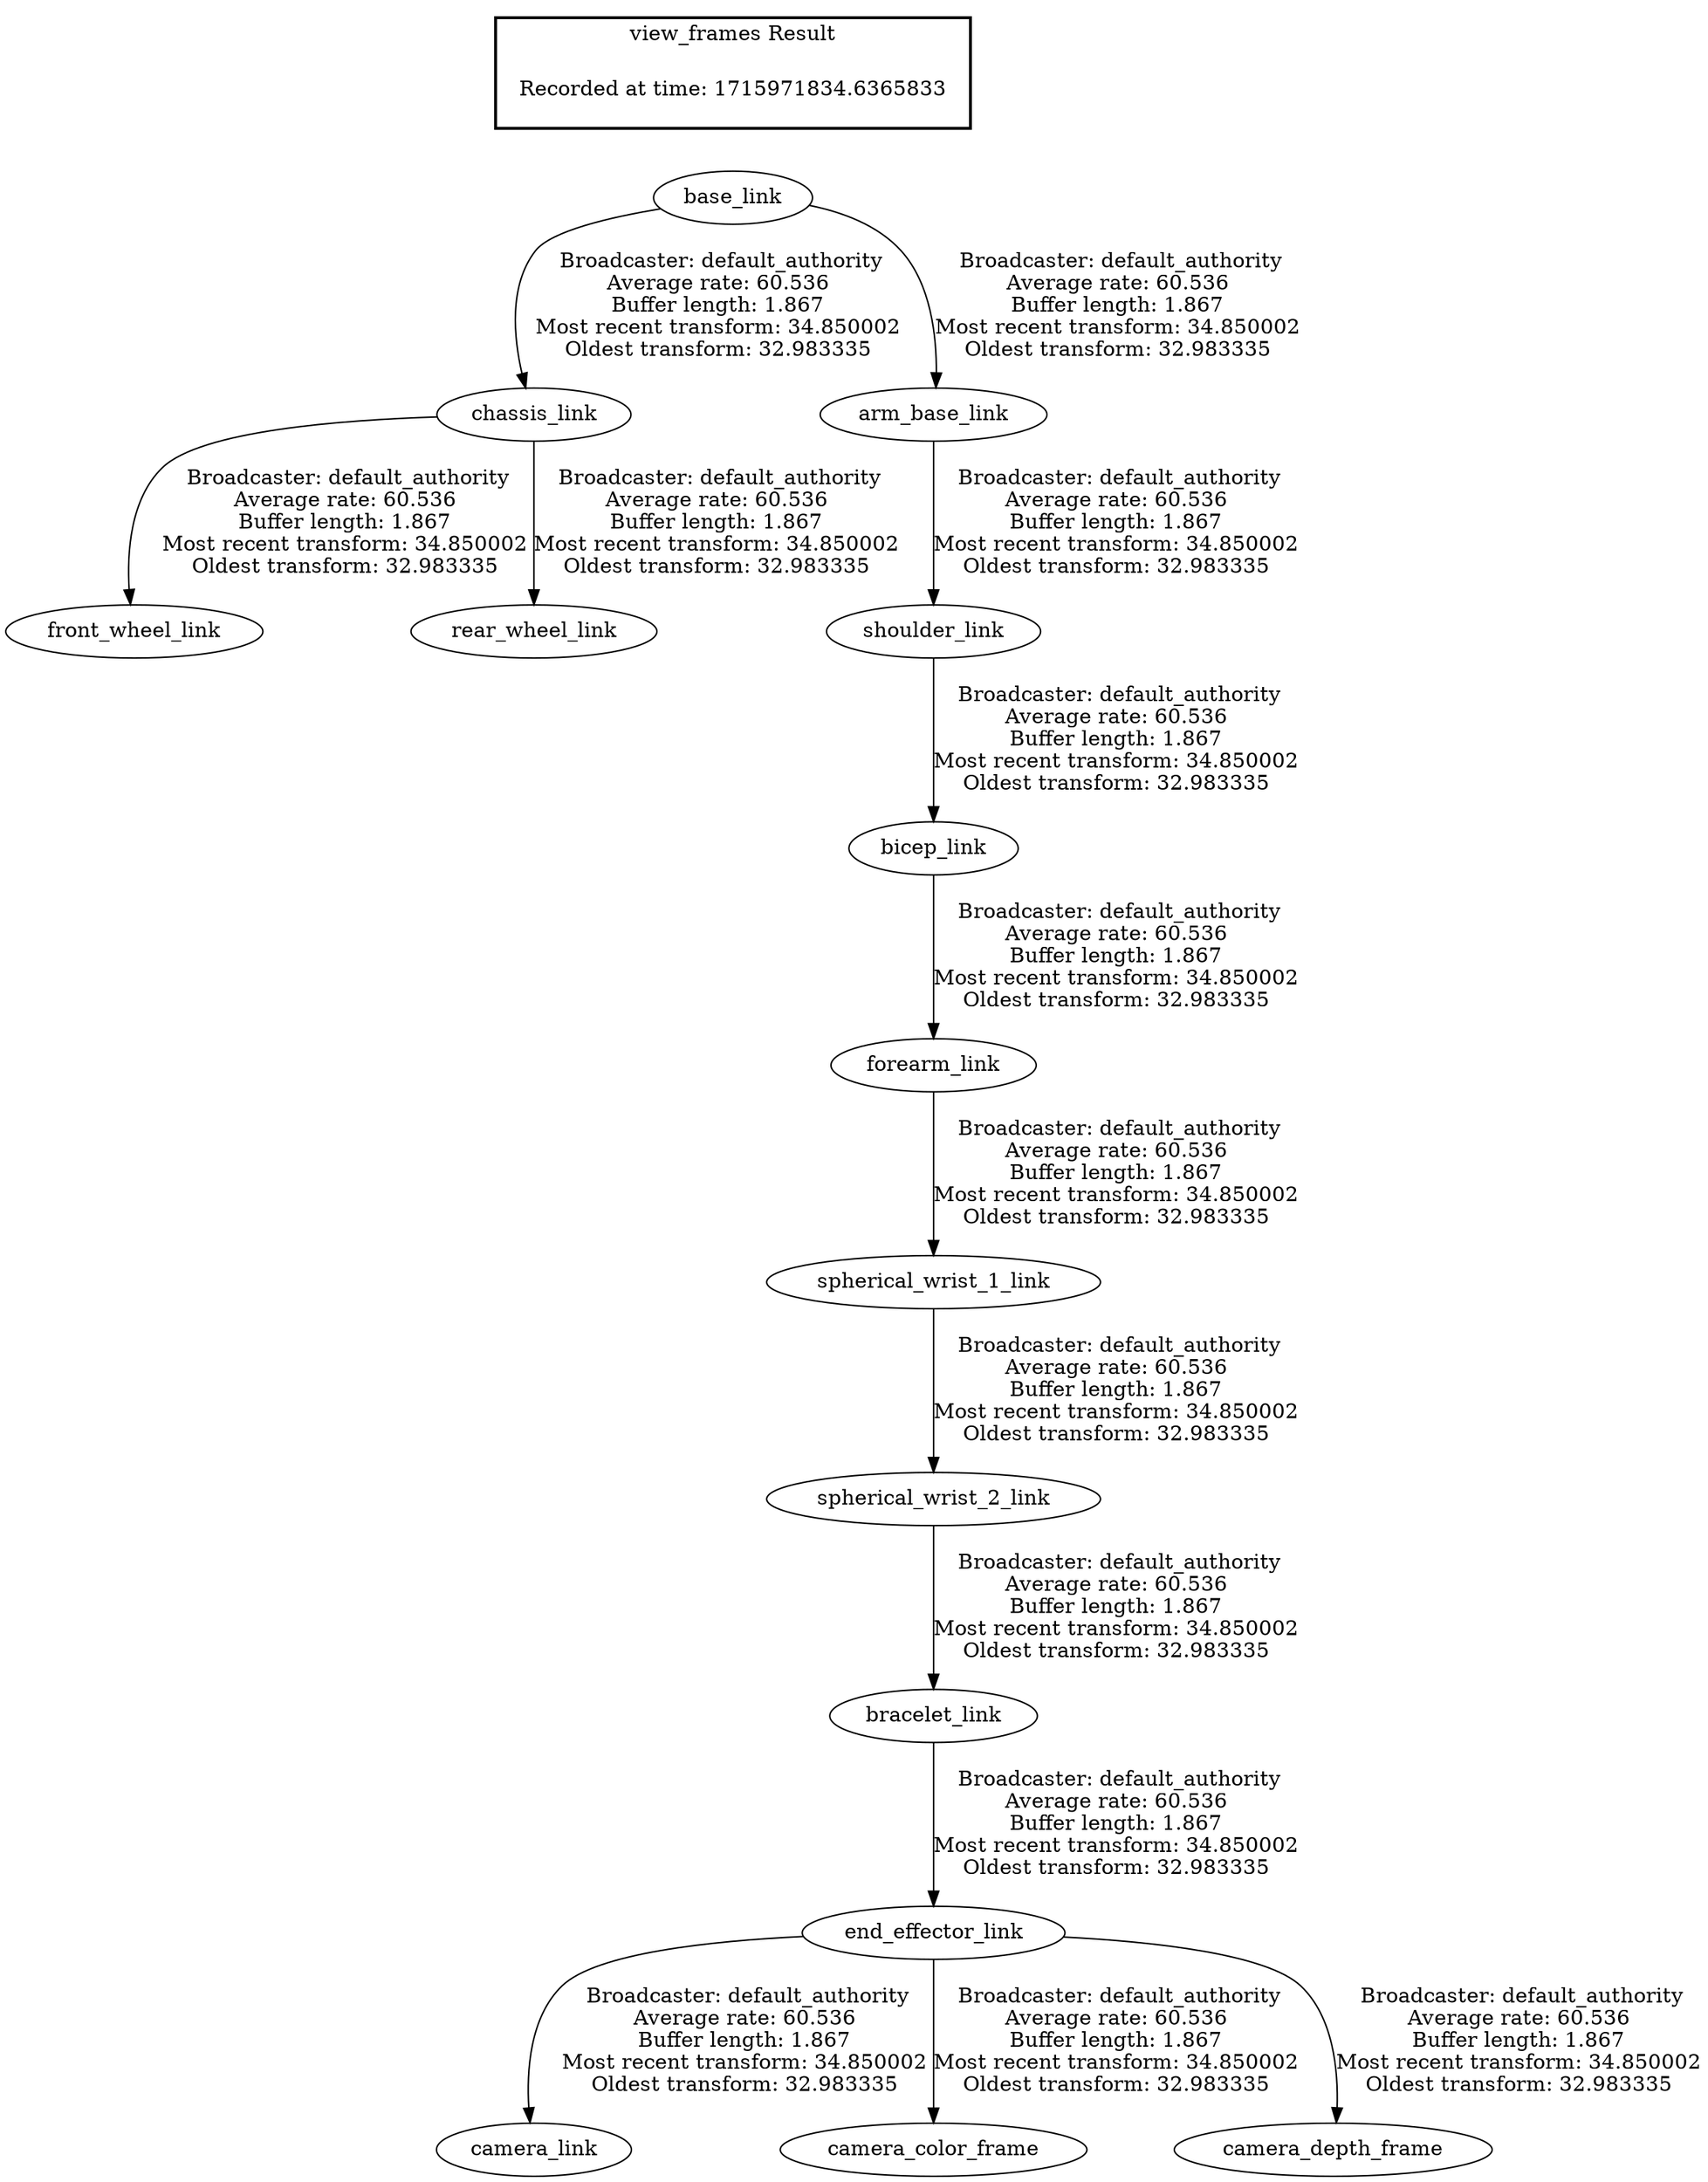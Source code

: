 digraph G {
"base_link" -> "chassis_link"[label=" Broadcaster: default_authority\nAverage rate: 60.536\nBuffer length: 1.867\nMost recent transform: 34.850002\nOldest transform: 32.983335\n"];
"base_link" -> "arm_base_link"[label=" Broadcaster: default_authority\nAverage rate: 60.536\nBuffer length: 1.867\nMost recent transform: 34.850002\nOldest transform: 32.983335\n"];
"chassis_link" -> "front_wheel_link"[label=" Broadcaster: default_authority\nAverage rate: 60.536\nBuffer length: 1.867\nMost recent transform: 34.850002\nOldest transform: 32.983335\n"];
"chassis_link" -> "rear_wheel_link"[label=" Broadcaster: default_authority\nAverage rate: 60.536\nBuffer length: 1.867\nMost recent transform: 34.850002\nOldest transform: 32.983335\n"];
"arm_base_link" -> "shoulder_link"[label=" Broadcaster: default_authority\nAverage rate: 60.536\nBuffer length: 1.867\nMost recent transform: 34.850002\nOldest transform: 32.983335\n"];
"shoulder_link" -> "bicep_link"[label=" Broadcaster: default_authority\nAverage rate: 60.536\nBuffer length: 1.867\nMost recent transform: 34.850002\nOldest transform: 32.983335\n"];
"bicep_link" -> "forearm_link"[label=" Broadcaster: default_authority\nAverage rate: 60.536\nBuffer length: 1.867\nMost recent transform: 34.850002\nOldest transform: 32.983335\n"];
"forearm_link" -> "spherical_wrist_1_link"[label=" Broadcaster: default_authority\nAverage rate: 60.536\nBuffer length: 1.867\nMost recent transform: 34.850002\nOldest transform: 32.983335\n"];
"spherical_wrist_1_link" -> "spherical_wrist_2_link"[label=" Broadcaster: default_authority\nAverage rate: 60.536\nBuffer length: 1.867\nMost recent transform: 34.850002\nOldest transform: 32.983335\n"];
"spherical_wrist_2_link" -> "bracelet_link"[label=" Broadcaster: default_authority\nAverage rate: 60.536\nBuffer length: 1.867\nMost recent transform: 34.850002\nOldest transform: 32.983335\n"];
"bracelet_link" -> "end_effector_link"[label=" Broadcaster: default_authority\nAverage rate: 60.536\nBuffer length: 1.867\nMost recent transform: 34.850002\nOldest transform: 32.983335\n"];
"end_effector_link" -> "camera_link"[label=" Broadcaster: default_authority\nAverage rate: 60.536\nBuffer length: 1.867\nMost recent transform: 34.850002\nOldest transform: 32.983335\n"];
"end_effector_link" -> "camera_color_frame"[label=" Broadcaster: default_authority\nAverage rate: 60.536\nBuffer length: 1.867\nMost recent transform: 34.850002\nOldest transform: 32.983335\n"];
"end_effector_link" -> "camera_depth_frame"[label=" Broadcaster: default_authority\nAverage rate: 60.536\nBuffer length: 1.867\nMost recent transform: 34.850002\nOldest transform: 32.983335\n"];
edge [style=invis];
 subgraph cluster_legend { style=bold; color=black; label ="view_frames Result";
"Recorded at time: 1715971834.6365833"[ shape=plaintext ] ;
}->"base_link";
}